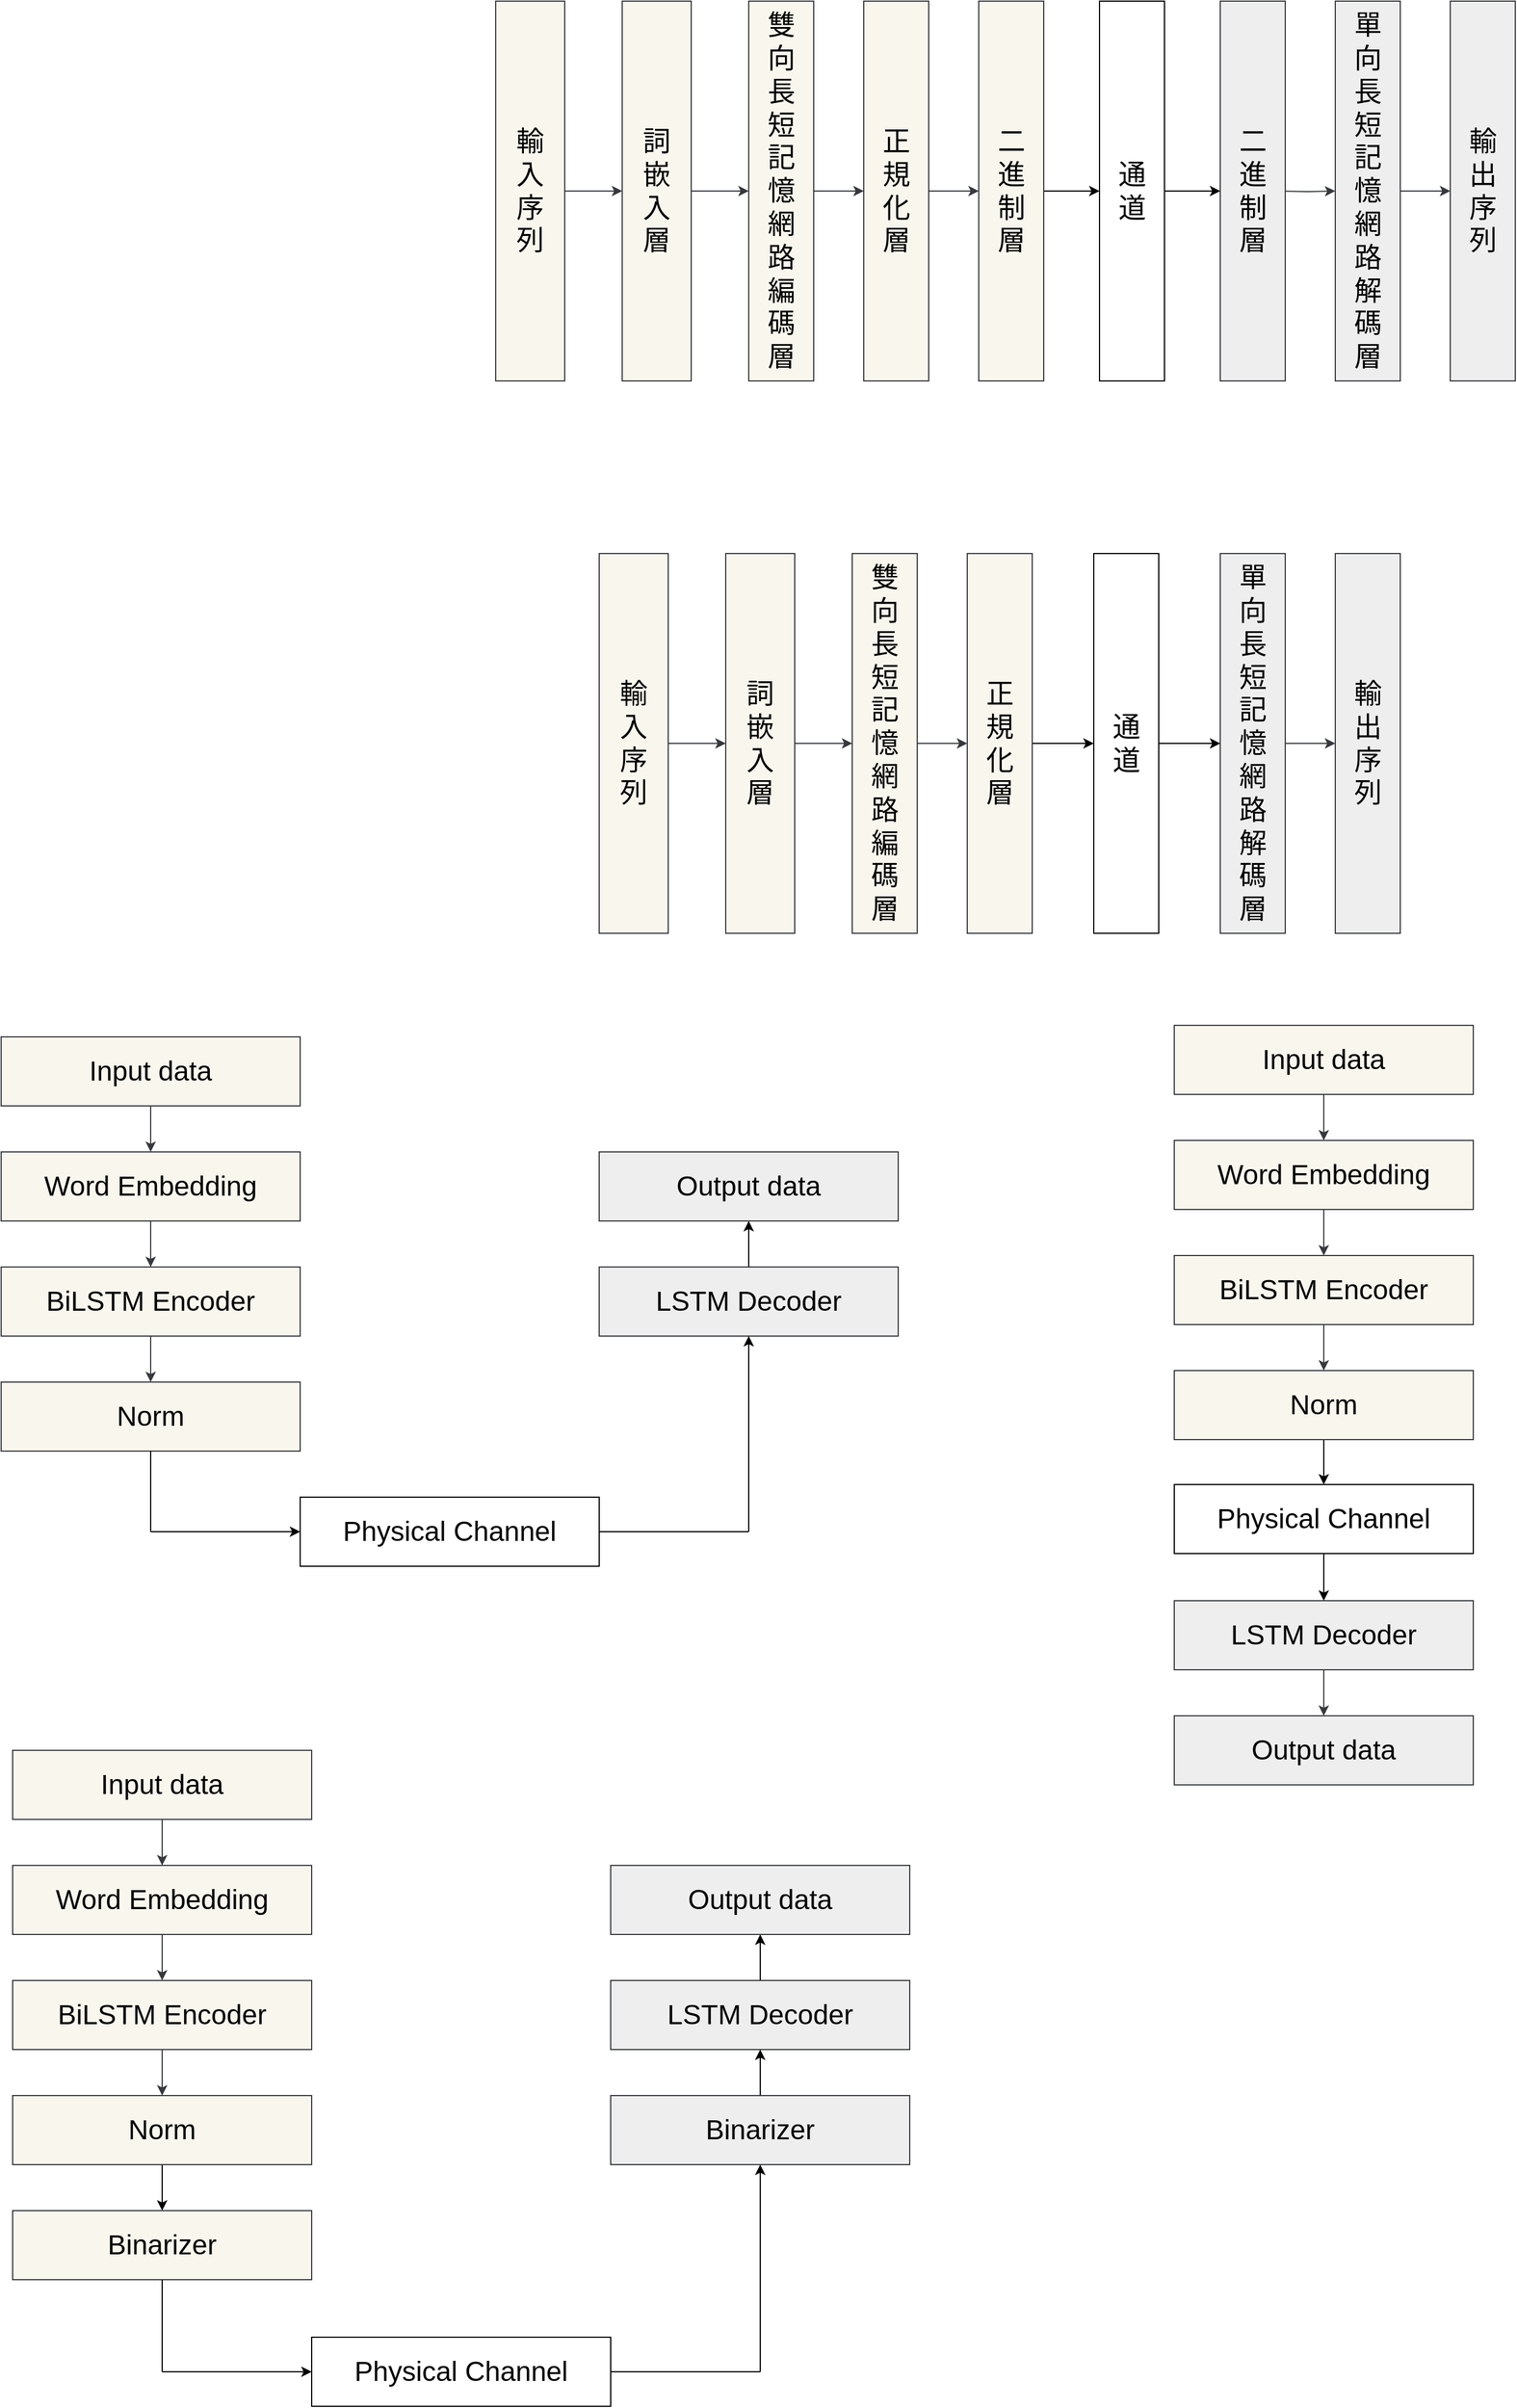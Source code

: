 <mxfile version="21.5.0" type="github">
  <diagram name="Page-1" id="c2homMQbQnls9qfjQp3g">
    <mxGraphModel dx="2099" dy="1990" grid="1" gridSize="10" guides="1" tooltips="1" connect="1" arrows="1" fold="1" page="1" pageScale="1" pageWidth="827" pageHeight="1169" math="0" shadow="0">
      <root>
        <mxCell id="0" />
        <mxCell id="1" parent="0" />
        <mxCell id="mgeIUsZjKfc3Y_ak5dJY-27" value="" style="edgeStyle=orthogonalEdgeStyle;rounded=0;orthogonalLoop=1;jettySize=auto;html=1;fillColor=#f9f7ed;strokeColor=#36393d;" edge="1" parent="1" source="mgeIUsZjKfc3Y_ak5dJY-18" target="mgeIUsZjKfc3Y_ak5dJY-19">
          <mxGeometry relative="1" as="geometry" />
        </mxCell>
        <mxCell id="mgeIUsZjKfc3Y_ak5dJY-18" value="&lt;font style=&quot;font-size: 24px;&quot;&gt;輸&lt;br&gt;入&lt;br&gt;序&lt;br&gt;列&lt;/font&gt;" style="rounded=0;whiteSpace=wrap;html=1;fillColor=#f9f7ed;strokeColor=#36393d;" vertex="1" parent="1">
          <mxGeometry x="200" y="360" width="60" height="330" as="geometry" />
        </mxCell>
        <mxCell id="mgeIUsZjKfc3Y_ak5dJY-28" value="" style="edgeStyle=orthogonalEdgeStyle;rounded=0;orthogonalLoop=1;jettySize=auto;html=1;fillColor=#f9f7ed;strokeColor=#36393d;" edge="1" parent="1" source="mgeIUsZjKfc3Y_ak5dJY-19" target="mgeIUsZjKfc3Y_ak5dJY-20">
          <mxGeometry relative="1" as="geometry" />
        </mxCell>
        <mxCell id="mgeIUsZjKfc3Y_ak5dJY-19" value="&lt;span style=&quot;font-size: 24px;&quot;&gt;詞&lt;br&gt;嵌&lt;br&gt;入&lt;br&gt;層&lt;/span&gt;" style="rounded=0;whiteSpace=wrap;html=1;fillColor=#f9f7ed;strokeColor=#36393d;" vertex="1" parent="1">
          <mxGeometry x="310" y="360" width="60" height="330" as="geometry" />
        </mxCell>
        <mxCell id="mgeIUsZjKfc3Y_ak5dJY-29" value="" style="edgeStyle=orthogonalEdgeStyle;rounded=0;orthogonalLoop=1;jettySize=auto;html=1;fillColor=#f9f7ed;strokeColor=#36393d;" edge="1" parent="1" source="mgeIUsZjKfc3Y_ak5dJY-20" target="mgeIUsZjKfc3Y_ak5dJY-23">
          <mxGeometry relative="1" as="geometry" />
        </mxCell>
        <mxCell id="mgeIUsZjKfc3Y_ak5dJY-20" value="&lt;font style=&quot;font-size: 24px;&quot;&gt;雙&lt;br&gt;向&lt;br&gt;&lt;span style=&quot;text-align: start;&quot;&gt;&lt;font style=&quot;font-size: 24px;&quot;&gt;長&lt;br&gt;短&lt;br&gt;記&lt;br&gt;憶&lt;br&gt;網&lt;br&gt;路&lt;br&gt;&lt;/font&gt;&lt;/span&gt;&lt;/font&gt;&lt;span style=&quot;font-size: 24px;&quot;&gt;編&lt;br&gt;碼&lt;br&gt;層&lt;br&gt;&lt;/span&gt;" style="rounded=0;whiteSpace=wrap;html=1;fillColor=#f9f7ed;strokeColor=#36393d;" vertex="1" parent="1">
          <mxGeometry x="420" y="360" width="56.5" height="330" as="geometry" />
        </mxCell>
        <mxCell id="mgeIUsZjKfc3Y_ak5dJY-30" value="" style="edgeStyle=orthogonalEdgeStyle;rounded=0;orthogonalLoop=1;jettySize=auto;html=1;" edge="1" parent="1" source="mgeIUsZjKfc3Y_ak5dJY-23" target="mgeIUsZjKfc3Y_ak5dJY-24">
          <mxGeometry relative="1" as="geometry" />
        </mxCell>
        <mxCell id="mgeIUsZjKfc3Y_ak5dJY-23" value="&lt;span style=&quot;font-size: 24px;&quot;&gt;正&lt;br&gt;規&lt;br&gt;化&lt;br&gt;層&lt;br&gt;&lt;/span&gt;" style="rounded=0;whiteSpace=wrap;html=1;fillColor=#f9f7ed;strokeColor=#36393d;" vertex="1" parent="1">
          <mxGeometry x="520" y="360" width="56.5" height="330" as="geometry" />
        </mxCell>
        <mxCell id="mgeIUsZjKfc3Y_ak5dJY-31" value="" style="edgeStyle=orthogonalEdgeStyle;rounded=0;orthogonalLoop=1;jettySize=auto;html=1;" edge="1" parent="1" source="mgeIUsZjKfc3Y_ak5dJY-24" target="mgeIUsZjKfc3Y_ak5dJY-25">
          <mxGeometry relative="1" as="geometry" />
        </mxCell>
        <mxCell id="mgeIUsZjKfc3Y_ak5dJY-24" value="&lt;span style=&quot;font-size: 24px;&quot;&gt;通&lt;br&gt;道&lt;br&gt;&lt;/span&gt;" style="rounded=0;whiteSpace=wrap;html=1;" vertex="1" parent="1">
          <mxGeometry x="630" y="360" width="56.5" height="330" as="geometry" />
        </mxCell>
        <mxCell id="mgeIUsZjKfc3Y_ak5dJY-32" value="" style="edgeStyle=orthogonalEdgeStyle;rounded=0;orthogonalLoop=1;jettySize=auto;html=1;fillColor=#eeeeee;strokeColor=#36393d;" edge="1" parent="1" source="mgeIUsZjKfc3Y_ak5dJY-25" target="mgeIUsZjKfc3Y_ak5dJY-26">
          <mxGeometry relative="1" as="geometry" />
        </mxCell>
        <mxCell id="mgeIUsZjKfc3Y_ak5dJY-25" value="&lt;font style=&quot;border-color: var(--border-color); font-size: 24px;&quot;&gt;單&lt;br style=&quot;border-color: var(--border-color);&quot;&gt;向&lt;br style=&quot;border-color: var(--border-color);&quot;&gt;&lt;font style=&quot;border-color: var(--border-color);&quot;&gt;長&lt;br style=&quot;border-color: var(--border-color);&quot;&gt;短&lt;br style=&quot;border-color: var(--border-color);&quot;&gt;記&lt;br style=&quot;border-color: var(--border-color);&quot;&gt;憶&lt;br style=&quot;border-color: var(--border-color);&quot;&gt;網&lt;br style=&quot;border-color: var(--border-color);&quot;&gt;路&lt;br style=&quot;border-color: var(--border-color);&quot;&gt;&lt;/font&gt;&lt;/font&gt;&lt;span style=&quot;border-color: var(--border-color); font-size: 24px;&quot;&gt;解&lt;br style=&quot;border-color: var(--border-color);&quot;&gt;碼&lt;br style=&quot;border-color: var(--border-color);&quot;&gt;層&lt;/span&gt;&lt;span style=&quot;font-size: 24px;&quot;&gt;&lt;br&gt;&lt;/span&gt;" style="rounded=0;whiteSpace=wrap;html=1;fillColor=#eeeeee;strokeColor=#36393d;" vertex="1" parent="1">
          <mxGeometry x="740" y="360" width="56.5" height="330" as="geometry" />
        </mxCell>
        <mxCell id="mgeIUsZjKfc3Y_ak5dJY-26" value="&lt;span style=&quot;font-size: 24px;&quot;&gt;輸&lt;br&gt;出&lt;br&gt;序&lt;br&gt;列&lt;br&gt;&lt;/span&gt;" style="rounded=0;whiteSpace=wrap;html=1;fillColor=#eeeeee;strokeColor=#36393d;" vertex="1" parent="1">
          <mxGeometry x="840" y="360" width="56.5" height="330" as="geometry" />
        </mxCell>
        <mxCell id="mgeIUsZjKfc3Y_ak5dJY-35" value="" style="edgeStyle=orthogonalEdgeStyle;rounded=0;orthogonalLoop=1;jettySize=auto;html=1;fillColor=#f9f7ed;strokeColor=#36393d;" edge="1" parent="1" source="mgeIUsZjKfc3Y_ak5dJY-33" target="mgeIUsZjKfc3Y_ak5dJY-34">
          <mxGeometry relative="1" as="geometry" />
        </mxCell>
        <mxCell id="mgeIUsZjKfc3Y_ak5dJY-33" value="&lt;font style=&quot;font-size: 24px;&quot;&gt;Input data&lt;/font&gt;" style="rounded=0;whiteSpace=wrap;html=1;fillColor=#f9f7ed;strokeColor=#36393d;" vertex="1" parent="1">
          <mxGeometry x="-320" y="780" width="260" height="60" as="geometry" />
        </mxCell>
        <mxCell id="mgeIUsZjKfc3Y_ak5dJY-37" value="" style="edgeStyle=orthogonalEdgeStyle;rounded=0;orthogonalLoop=1;jettySize=auto;html=1;fillColor=#f9f7ed;strokeColor=#36393d;" edge="1" parent="1" source="mgeIUsZjKfc3Y_ak5dJY-34" target="mgeIUsZjKfc3Y_ak5dJY-36">
          <mxGeometry relative="1" as="geometry" />
        </mxCell>
        <mxCell id="mgeIUsZjKfc3Y_ak5dJY-34" value="&lt;font style=&quot;font-size: 24px;&quot;&gt;Word Embedding&lt;/font&gt;" style="rounded=0;whiteSpace=wrap;html=1;fillColor=#f9f7ed;strokeColor=#36393d;" vertex="1" parent="1">
          <mxGeometry x="-320" y="880" width="260" height="60" as="geometry" />
        </mxCell>
        <mxCell id="mgeIUsZjKfc3Y_ak5dJY-39" value="" style="edgeStyle=orthogonalEdgeStyle;rounded=0;orthogonalLoop=1;jettySize=auto;html=1;fillColor=#f9f7ed;strokeColor=#36393d;" edge="1" parent="1" source="mgeIUsZjKfc3Y_ak5dJY-36" target="mgeIUsZjKfc3Y_ak5dJY-38">
          <mxGeometry relative="1" as="geometry" />
        </mxCell>
        <mxCell id="mgeIUsZjKfc3Y_ak5dJY-36" value="&lt;font style=&quot;font-size: 24px;&quot;&gt;BiLSTM Encoder&lt;/font&gt;" style="rounded=0;whiteSpace=wrap;html=1;fillColor=#f9f7ed;strokeColor=#36393d;" vertex="1" parent="1">
          <mxGeometry x="-320" y="980" width="260" height="60" as="geometry" />
        </mxCell>
        <mxCell id="mgeIUsZjKfc3Y_ak5dJY-38" value="&lt;font style=&quot;font-size: 24px;&quot;&gt;Norm&lt;/font&gt;" style="rounded=0;whiteSpace=wrap;html=1;fillColor=#f9f7ed;strokeColor=#36393d;" vertex="1" parent="1">
          <mxGeometry x="-320" y="1080" width="260" height="60" as="geometry" />
        </mxCell>
        <mxCell id="mgeIUsZjKfc3Y_ak5dJY-40" value="&lt;font style=&quot;font-size: 24px;&quot;&gt;Physical Channel&lt;/font&gt;" style="rounded=0;whiteSpace=wrap;html=1;" vertex="1" parent="1">
          <mxGeometry x="-60" y="1180" width="260" height="60" as="geometry" />
        </mxCell>
        <mxCell id="mgeIUsZjKfc3Y_ak5dJY-84" value="" style="edgeStyle=orthogonalEdgeStyle;rounded=0;orthogonalLoop=1;jettySize=auto;html=1;" edge="1" parent="1" source="mgeIUsZjKfc3Y_ak5dJY-43" target="mgeIUsZjKfc3Y_ak5dJY-45">
          <mxGeometry relative="1" as="geometry" />
        </mxCell>
        <mxCell id="mgeIUsZjKfc3Y_ak5dJY-43" value="&lt;font style=&quot;font-size: 24px;&quot;&gt;LSTM Decoder&lt;/font&gt;" style="rounded=0;whiteSpace=wrap;html=1;fillColor=#eeeeee;strokeColor=#36393d;" vertex="1" parent="1">
          <mxGeometry x="200" y="980" width="260" height="60" as="geometry" />
        </mxCell>
        <mxCell id="mgeIUsZjKfc3Y_ak5dJY-45" value="&lt;font style=&quot;font-size: 24px;&quot;&gt;Output data&lt;/font&gt;" style="rounded=0;whiteSpace=wrap;html=1;fillColor=#eeeeee;strokeColor=#36393d;" vertex="1" parent="1">
          <mxGeometry x="200" y="880" width="260" height="60" as="geometry" />
        </mxCell>
        <mxCell id="mgeIUsZjKfc3Y_ak5dJY-47" value="" style="edgeStyle=orthogonalEdgeStyle;rounded=0;orthogonalLoop=1;jettySize=auto;html=1;fillColor=#f9f7ed;strokeColor=#36393d;" edge="1" parent="1" source="mgeIUsZjKfc3Y_ak5dJY-48" target="mgeIUsZjKfc3Y_ak5dJY-50">
          <mxGeometry relative="1" as="geometry" />
        </mxCell>
        <mxCell id="mgeIUsZjKfc3Y_ak5dJY-48" value="&lt;font style=&quot;font-size: 24px;&quot;&gt;輸&lt;br&gt;入&lt;br&gt;序&lt;br&gt;列&lt;/font&gt;" style="rounded=0;whiteSpace=wrap;html=1;fillColor=#f9f7ed;strokeColor=#36393d;" vertex="1" parent="1">
          <mxGeometry x="110" y="-120" width="60" height="330" as="geometry" />
        </mxCell>
        <mxCell id="mgeIUsZjKfc3Y_ak5dJY-49" value="" style="edgeStyle=orthogonalEdgeStyle;rounded=0;orthogonalLoop=1;jettySize=auto;html=1;fillColor=#f9f7ed;strokeColor=#36393d;" edge="1" parent="1" source="mgeIUsZjKfc3Y_ak5dJY-50" target="mgeIUsZjKfc3Y_ak5dJY-52">
          <mxGeometry relative="1" as="geometry" />
        </mxCell>
        <mxCell id="mgeIUsZjKfc3Y_ak5dJY-50" value="&lt;span style=&quot;font-size: 24px;&quot;&gt;詞&lt;br&gt;嵌&lt;br&gt;入&lt;br&gt;層&lt;/span&gt;" style="rounded=0;whiteSpace=wrap;html=1;fillColor=#f9f7ed;strokeColor=#36393d;" vertex="1" parent="1">
          <mxGeometry x="220" y="-120" width="60" height="330" as="geometry" />
        </mxCell>
        <mxCell id="mgeIUsZjKfc3Y_ak5dJY-51" value="" style="edgeStyle=orthogonalEdgeStyle;rounded=0;orthogonalLoop=1;jettySize=auto;html=1;fillColor=#f9f7ed;strokeColor=#36393d;" edge="1" parent="1" source="mgeIUsZjKfc3Y_ak5dJY-52" target="mgeIUsZjKfc3Y_ak5dJY-54">
          <mxGeometry relative="1" as="geometry" />
        </mxCell>
        <mxCell id="mgeIUsZjKfc3Y_ak5dJY-52" value="&lt;font style=&quot;font-size: 24px;&quot;&gt;雙&lt;br&gt;向&lt;br&gt;&lt;span style=&quot;text-align: start;&quot;&gt;&lt;font style=&quot;font-size: 24px;&quot;&gt;長&lt;br&gt;短&lt;br&gt;記&lt;br&gt;憶&lt;br&gt;網&lt;br&gt;路&lt;br&gt;&lt;/font&gt;&lt;/span&gt;&lt;/font&gt;&lt;span style=&quot;font-size: 24px;&quot;&gt;編&lt;br&gt;碼&lt;br&gt;層&lt;br&gt;&lt;/span&gt;" style="rounded=0;whiteSpace=wrap;html=1;fillColor=#f9f7ed;strokeColor=#36393d;" vertex="1" parent="1">
          <mxGeometry x="330" y="-120" width="56.5" height="330" as="geometry" />
        </mxCell>
        <mxCell id="mgeIUsZjKfc3Y_ak5dJY-61" value="" style="edgeStyle=orthogonalEdgeStyle;rounded=0;orthogonalLoop=1;jettySize=auto;html=1;fillColor=#f9f7ed;strokeColor=#36393d;" edge="1" parent="1" source="mgeIUsZjKfc3Y_ak5dJY-54" target="mgeIUsZjKfc3Y_ak5dJY-60">
          <mxGeometry relative="1" as="geometry" />
        </mxCell>
        <mxCell id="mgeIUsZjKfc3Y_ak5dJY-54" value="&lt;span style=&quot;font-size: 24px;&quot;&gt;正&lt;br&gt;規&lt;br&gt;化&lt;br&gt;層&lt;br&gt;&lt;/span&gt;" style="rounded=0;whiteSpace=wrap;html=1;fillColor=#f9f7ed;strokeColor=#36393d;" vertex="1" parent="1">
          <mxGeometry x="430" y="-120" width="56.5" height="330" as="geometry" />
        </mxCell>
        <mxCell id="mgeIUsZjKfc3Y_ak5dJY-63" value="" style="edgeStyle=orthogonalEdgeStyle;rounded=0;orthogonalLoop=1;jettySize=auto;html=1;" edge="1" parent="1" source="mgeIUsZjKfc3Y_ak5dJY-56" target="mgeIUsZjKfc3Y_ak5dJY-62">
          <mxGeometry relative="1" as="geometry" />
        </mxCell>
        <mxCell id="mgeIUsZjKfc3Y_ak5dJY-56" value="&lt;span style=&quot;font-size: 24px;&quot;&gt;通&lt;br&gt;道&lt;br&gt;&lt;/span&gt;" style="rounded=0;whiteSpace=wrap;html=1;" vertex="1" parent="1">
          <mxGeometry x="635" y="-120" width="56.5" height="330" as="geometry" />
        </mxCell>
        <mxCell id="mgeIUsZjKfc3Y_ak5dJY-57" value="" style="edgeStyle=orthogonalEdgeStyle;rounded=0;orthogonalLoop=1;jettySize=auto;html=1;fillColor=#eeeeee;strokeColor=#36393d;" edge="1" parent="1" source="mgeIUsZjKfc3Y_ak5dJY-58" target="mgeIUsZjKfc3Y_ak5dJY-59">
          <mxGeometry relative="1" as="geometry" />
        </mxCell>
        <mxCell id="mgeIUsZjKfc3Y_ak5dJY-58" value="&lt;font style=&quot;border-color: var(--border-color); font-size: 24px;&quot;&gt;單&lt;br style=&quot;border-color: var(--border-color);&quot;&gt;向&lt;br style=&quot;border-color: var(--border-color);&quot;&gt;&lt;font style=&quot;border-color: var(--border-color);&quot;&gt;長&lt;br style=&quot;border-color: var(--border-color);&quot;&gt;短&lt;br style=&quot;border-color: var(--border-color);&quot;&gt;記&lt;br style=&quot;border-color: var(--border-color);&quot;&gt;憶&lt;br style=&quot;border-color: var(--border-color);&quot;&gt;網&lt;br style=&quot;border-color: var(--border-color);&quot;&gt;路&lt;br style=&quot;border-color: var(--border-color);&quot;&gt;&lt;/font&gt;&lt;/font&gt;&lt;span style=&quot;border-color: var(--border-color); font-size: 24px;&quot;&gt;解&lt;br style=&quot;border-color: var(--border-color);&quot;&gt;碼&lt;br style=&quot;border-color: var(--border-color);&quot;&gt;層&lt;/span&gt;&lt;span style=&quot;font-size: 24px;&quot;&gt;&lt;br&gt;&lt;/span&gt;" style="rounded=0;whiteSpace=wrap;html=1;fillColor=#eeeeee;strokeColor=#36393d;" vertex="1" parent="1">
          <mxGeometry x="840" y="-120" width="56.5" height="330" as="geometry" />
        </mxCell>
        <mxCell id="mgeIUsZjKfc3Y_ak5dJY-59" value="&lt;span style=&quot;font-size: 24px;&quot;&gt;輸&lt;br&gt;出&lt;br&gt;序&lt;br&gt;列&lt;br&gt;&lt;/span&gt;" style="rounded=0;whiteSpace=wrap;html=1;fillColor=#eeeeee;strokeColor=#36393d;" vertex="1" parent="1">
          <mxGeometry x="940" y="-120" width="56.5" height="330" as="geometry" />
        </mxCell>
        <mxCell id="mgeIUsZjKfc3Y_ak5dJY-64" value="" style="edgeStyle=orthogonalEdgeStyle;rounded=0;orthogonalLoop=1;jettySize=auto;html=1;" edge="1" parent="1" source="mgeIUsZjKfc3Y_ak5dJY-60" target="mgeIUsZjKfc3Y_ak5dJY-56">
          <mxGeometry relative="1" as="geometry" />
        </mxCell>
        <mxCell id="mgeIUsZjKfc3Y_ak5dJY-60" value="&lt;span style=&quot;font-size: 24px;&quot;&gt;二&lt;br&gt;進&lt;br&gt;制&lt;br&gt;層&lt;br&gt;&lt;/span&gt;" style="rounded=0;whiteSpace=wrap;html=1;fillColor=#f9f7ed;strokeColor=#36393d;" vertex="1" parent="1">
          <mxGeometry x="530" y="-120" width="56.5" height="330" as="geometry" />
        </mxCell>
        <mxCell id="mgeIUsZjKfc3Y_ak5dJY-65" value="" style="edgeStyle=orthogonalEdgeStyle;rounded=0;orthogonalLoop=1;jettySize=auto;html=1;fillColor=#eeeeee;strokeColor=#36393d;" edge="1" parent="1" target="mgeIUsZjKfc3Y_ak5dJY-58">
          <mxGeometry relative="1" as="geometry">
            <mxPoint x="790" y="45" as="sourcePoint" />
          </mxGeometry>
        </mxCell>
        <mxCell id="mgeIUsZjKfc3Y_ak5dJY-62" value="&lt;span style=&quot;font-size: 24px;&quot;&gt;二&lt;br&gt;進&lt;br&gt;制&lt;br&gt;層&lt;br&gt;&lt;/span&gt;" style="rounded=0;whiteSpace=wrap;html=1;fillColor=#eeeeee;strokeColor=#36393d;" vertex="1" parent="1">
          <mxGeometry x="740" y="-120" width="56.5" height="330" as="geometry" />
        </mxCell>
        <mxCell id="mgeIUsZjKfc3Y_ak5dJY-66" value="" style="edgeStyle=orthogonalEdgeStyle;rounded=0;orthogonalLoop=1;jettySize=auto;html=1;fillColor=#f9f7ed;strokeColor=#36393d;" edge="1" parent="1" source="mgeIUsZjKfc3Y_ak5dJY-67" target="mgeIUsZjKfc3Y_ak5dJY-69">
          <mxGeometry relative="1" as="geometry" />
        </mxCell>
        <mxCell id="mgeIUsZjKfc3Y_ak5dJY-67" value="&lt;font style=&quot;font-size: 24px;&quot;&gt;Input data&lt;/font&gt;" style="rounded=0;whiteSpace=wrap;html=1;fillColor=#f9f7ed;strokeColor=#36393d;" vertex="1" parent="1">
          <mxGeometry x="700" y="770" width="260" height="60" as="geometry" />
        </mxCell>
        <mxCell id="mgeIUsZjKfc3Y_ak5dJY-68" value="" style="edgeStyle=orthogonalEdgeStyle;rounded=0;orthogonalLoop=1;jettySize=auto;html=1;fillColor=#f9f7ed;strokeColor=#36393d;" edge="1" parent="1" source="mgeIUsZjKfc3Y_ak5dJY-69" target="mgeIUsZjKfc3Y_ak5dJY-71">
          <mxGeometry relative="1" as="geometry" />
        </mxCell>
        <mxCell id="mgeIUsZjKfc3Y_ak5dJY-69" value="&lt;font style=&quot;font-size: 24px;&quot;&gt;Word Embedding&lt;/font&gt;" style="rounded=0;whiteSpace=wrap;html=1;fillColor=#f9f7ed;strokeColor=#36393d;" vertex="1" parent="1">
          <mxGeometry x="700" y="870" width="260" height="60" as="geometry" />
        </mxCell>
        <mxCell id="mgeIUsZjKfc3Y_ak5dJY-70" value="" style="edgeStyle=orthogonalEdgeStyle;rounded=0;orthogonalLoop=1;jettySize=auto;html=1;fillColor=#f9f7ed;strokeColor=#36393d;" edge="1" parent="1" source="mgeIUsZjKfc3Y_ak5dJY-71" target="mgeIUsZjKfc3Y_ak5dJY-73">
          <mxGeometry relative="1" as="geometry" />
        </mxCell>
        <mxCell id="mgeIUsZjKfc3Y_ak5dJY-71" value="&lt;font style=&quot;font-size: 24px;&quot;&gt;BiLSTM Encoder&lt;/font&gt;" style="rounded=0;whiteSpace=wrap;html=1;fillColor=#f9f7ed;strokeColor=#36393d;" vertex="1" parent="1">
          <mxGeometry x="700" y="970" width="260" height="60" as="geometry" />
        </mxCell>
        <mxCell id="mgeIUsZjKfc3Y_ak5dJY-72" value="" style="edgeStyle=orthogonalEdgeStyle;rounded=0;orthogonalLoop=1;jettySize=auto;html=1;" edge="1" parent="1" source="mgeIUsZjKfc3Y_ak5dJY-73" target="mgeIUsZjKfc3Y_ak5dJY-75">
          <mxGeometry relative="1" as="geometry" />
        </mxCell>
        <mxCell id="mgeIUsZjKfc3Y_ak5dJY-73" value="&lt;font style=&quot;font-size: 24px;&quot;&gt;Norm&lt;/font&gt;" style="rounded=0;whiteSpace=wrap;html=1;fillColor=#f9f7ed;strokeColor=#36393d;" vertex="1" parent="1">
          <mxGeometry x="700" y="1070" width="260" height="60" as="geometry" />
        </mxCell>
        <mxCell id="mgeIUsZjKfc3Y_ak5dJY-74" value="" style="edgeStyle=orthogonalEdgeStyle;rounded=0;orthogonalLoop=1;jettySize=auto;html=1;" edge="1" parent="1" source="mgeIUsZjKfc3Y_ak5dJY-75" target="mgeIUsZjKfc3Y_ak5dJY-77">
          <mxGeometry relative="1" as="geometry" />
        </mxCell>
        <mxCell id="mgeIUsZjKfc3Y_ak5dJY-75" value="&lt;font style=&quot;font-size: 24px;&quot;&gt;Physical Channel&lt;/font&gt;" style="rounded=0;whiteSpace=wrap;html=1;" vertex="1" parent="1">
          <mxGeometry x="700" y="1169" width="260" height="60" as="geometry" />
        </mxCell>
        <mxCell id="mgeIUsZjKfc3Y_ak5dJY-76" value="" style="edgeStyle=orthogonalEdgeStyle;rounded=0;orthogonalLoop=1;jettySize=auto;html=1;fillColor=#eeeeee;strokeColor=#36393d;" edge="1" parent="1" source="mgeIUsZjKfc3Y_ak5dJY-77" target="mgeIUsZjKfc3Y_ak5dJY-78">
          <mxGeometry relative="1" as="geometry" />
        </mxCell>
        <mxCell id="mgeIUsZjKfc3Y_ak5dJY-77" value="&lt;font style=&quot;font-size: 24px;&quot;&gt;LSTM Decoder&lt;/font&gt;" style="rounded=0;whiteSpace=wrap;html=1;fillColor=#eeeeee;strokeColor=#36393d;" vertex="1" parent="1">
          <mxGeometry x="700" y="1270" width="260" height="60" as="geometry" />
        </mxCell>
        <mxCell id="mgeIUsZjKfc3Y_ak5dJY-78" value="&lt;font style=&quot;font-size: 24px;&quot;&gt;Output data&lt;/font&gt;" style="rounded=0;whiteSpace=wrap;html=1;fillColor=#eeeeee;strokeColor=#36393d;" vertex="1" parent="1">
          <mxGeometry x="700" y="1370" width="260" height="60" as="geometry" />
        </mxCell>
        <mxCell id="mgeIUsZjKfc3Y_ak5dJY-80" value="" style="endArrow=none;html=1;rounded=0;entryX=0.5;entryY=1;entryDx=0;entryDy=0;" edge="1" parent="1" target="mgeIUsZjKfc3Y_ak5dJY-38">
          <mxGeometry width="50" height="50" relative="1" as="geometry">
            <mxPoint x="-190" y="1210" as="sourcePoint" />
            <mxPoint x="-140" y="1130" as="targetPoint" />
          </mxGeometry>
        </mxCell>
        <mxCell id="mgeIUsZjKfc3Y_ak5dJY-81" value="" style="endArrow=classic;html=1;rounded=0;entryX=0;entryY=0.5;entryDx=0;entryDy=0;" edge="1" parent="1" target="mgeIUsZjKfc3Y_ak5dJY-40">
          <mxGeometry width="50" height="50" relative="1" as="geometry">
            <mxPoint x="-190" y="1210" as="sourcePoint" />
            <mxPoint x="-10" y="1290" as="targetPoint" />
          </mxGeometry>
        </mxCell>
        <mxCell id="mgeIUsZjKfc3Y_ak5dJY-82" value="" style="endArrow=none;html=1;rounded=0;exitX=1;exitY=0.5;exitDx=0;exitDy=0;" edge="1" parent="1" source="mgeIUsZjKfc3Y_ak5dJY-40">
          <mxGeometry width="50" height="50" relative="1" as="geometry">
            <mxPoint x="230" y="1250" as="sourcePoint" />
            <mxPoint x="330" y="1210" as="targetPoint" />
          </mxGeometry>
        </mxCell>
        <mxCell id="mgeIUsZjKfc3Y_ak5dJY-83" value="" style="endArrow=classic;html=1;rounded=0;entryX=0.5;entryY=1;entryDx=0;entryDy=0;" edge="1" parent="1" target="mgeIUsZjKfc3Y_ak5dJY-43">
          <mxGeometry width="50" height="50" relative="1" as="geometry">
            <mxPoint x="330" y="1210" as="sourcePoint" />
            <mxPoint x="400" y="1160" as="targetPoint" />
          </mxGeometry>
        </mxCell>
        <mxCell id="mgeIUsZjKfc3Y_ak5dJY-85" value="" style="edgeStyle=orthogonalEdgeStyle;rounded=0;orthogonalLoop=1;jettySize=auto;html=1;fillColor=#f9f7ed;strokeColor=#36393d;" edge="1" parent="1" source="mgeIUsZjKfc3Y_ak5dJY-86" target="mgeIUsZjKfc3Y_ak5dJY-88">
          <mxGeometry relative="1" as="geometry" />
        </mxCell>
        <mxCell id="mgeIUsZjKfc3Y_ak5dJY-86" value="&lt;font style=&quot;font-size: 24px;&quot;&gt;Input data&lt;/font&gt;" style="rounded=0;whiteSpace=wrap;html=1;fillColor=#f9f7ed;strokeColor=#36393d;" vertex="1" parent="1">
          <mxGeometry x="-310" y="1400" width="260" height="60" as="geometry" />
        </mxCell>
        <mxCell id="mgeIUsZjKfc3Y_ak5dJY-87" value="" style="edgeStyle=orthogonalEdgeStyle;rounded=0;orthogonalLoop=1;jettySize=auto;html=1;fillColor=#f9f7ed;strokeColor=#36393d;" edge="1" parent="1" source="mgeIUsZjKfc3Y_ak5dJY-88" target="mgeIUsZjKfc3Y_ak5dJY-90">
          <mxGeometry relative="1" as="geometry" />
        </mxCell>
        <mxCell id="mgeIUsZjKfc3Y_ak5dJY-88" value="&lt;font style=&quot;font-size: 24px;&quot;&gt;Word Embedding&lt;/font&gt;" style="rounded=0;whiteSpace=wrap;html=1;fillColor=#f9f7ed;strokeColor=#36393d;" vertex="1" parent="1">
          <mxGeometry x="-310" y="1500" width="260" height="60" as="geometry" />
        </mxCell>
        <mxCell id="mgeIUsZjKfc3Y_ak5dJY-89" value="" style="edgeStyle=orthogonalEdgeStyle;rounded=0;orthogonalLoop=1;jettySize=auto;html=1;fillColor=#f9f7ed;strokeColor=#36393d;" edge="1" parent="1" source="mgeIUsZjKfc3Y_ak5dJY-90" target="mgeIUsZjKfc3Y_ak5dJY-91">
          <mxGeometry relative="1" as="geometry" />
        </mxCell>
        <mxCell id="mgeIUsZjKfc3Y_ak5dJY-90" value="&lt;font style=&quot;font-size: 24px;&quot;&gt;BiLSTM Encoder&lt;/font&gt;" style="rounded=0;whiteSpace=wrap;html=1;fillColor=#f9f7ed;strokeColor=#36393d;" vertex="1" parent="1">
          <mxGeometry x="-310" y="1600" width="260" height="60" as="geometry" />
        </mxCell>
        <mxCell id="mgeIUsZjKfc3Y_ak5dJY-101" value="" style="edgeStyle=orthogonalEdgeStyle;rounded=0;orthogonalLoop=1;jettySize=auto;html=1;" edge="1" parent="1" source="mgeIUsZjKfc3Y_ak5dJY-91" target="mgeIUsZjKfc3Y_ak5dJY-100">
          <mxGeometry relative="1" as="geometry" />
        </mxCell>
        <mxCell id="mgeIUsZjKfc3Y_ak5dJY-91" value="&lt;font style=&quot;font-size: 24px;&quot;&gt;Norm&lt;/font&gt;" style="rounded=0;whiteSpace=wrap;html=1;fillColor=#f9f7ed;strokeColor=#36393d;" vertex="1" parent="1">
          <mxGeometry x="-310" y="1700" width="260" height="60" as="geometry" />
        </mxCell>
        <mxCell id="mgeIUsZjKfc3Y_ak5dJY-92" value="&lt;font style=&quot;font-size: 24px;&quot;&gt;Physical Channel&lt;/font&gt;" style="rounded=0;whiteSpace=wrap;html=1;" vertex="1" parent="1">
          <mxGeometry x="-50" y="1910" width="260" height="60" as="geometry" />
        </mxCell>
        <mxCell id="mgeIUsZjKfc3Y_ak5dJY-93" value="" style="edgeStyle=orthogonalEdgeStyle;rounded=0;orthogonalLoop=1;jettySize=auto;html=1;" edge="1" parent="1" source="mgeIUsZjKfc3Y_ak5dJY-94" target="mgeIUsZjKfc3Y_ak5dJY-95">
          <mxGeometry relative="1" as="geometry" />
        </mxCell>
        <mxCell id="mgeIUsZjKfc3Y_ak5dJY-94" value="&lt;font style=&quot;font-size: 24px;&quot;&gt;LSTM Decoder&lt;/font&gt;" style="rounded=0;whiteSpace=wrap;html=1;fillColor=#eeeeee;strokeColor=#36393d;" vertex="1" parent="1">
          <mxGeometry x="210" y="1600" width="260" height="60" as="geometry" />
        </mxCell>
        <mxCell id="mgeIUsZjKfc3Y_ak5dJY-95" value="&lt;font style=&quot;font-size: 24px;&quot;&gt;Output data&lt;/font&gt;" style="rounded=0;whiteSpace=wrap;html=1;fillColor=#eeeeee;strokeColor=#36393d;" vertex="1" parent="1">
          <mxGeometry x="210" y="1500" width="260" height="60" as="geometry" />
        </mxCell>
        <mxCell id="mgeIUsZjKfc3Y_ak5dJY-97" value="" style="endArrow=classic;html=1;rounded=0;entryX=0;entryY=0.5;entryDx=0;entryDy=0;" edge="1" parent="1" target="mgeIUsZjKfc3Y_ak5dJY-92">
          <mxGeometry width="50" height="50" relative="1" as="geometry">
            <mxPoint x="-180" y="1940" as="sourcePoint" />
            <mxPoint y="2020" as="targetPoint" />
          </mxGeometry>
        </mxCell>
        <mxCell id="mgeIUsZjKfc3Y_ak5dJY-98" value="" style="endArrow=none;html=1;rounded=0;exitX=1;exitY=0.5;exitDx=0;exitDy=0;" edge="1" parent="1" source="mgeIUsZjKfc3Y_ak5dJY-92">
          <mxGeometry width="50" height="50" relative="1" as="geometry">
            <mxPoint x="240" y="1980" as="sourcePoint" />
            <mxPoint x="340" y="1940" as="targetPoint" />
          </mxGeometry>
        </mxCell>
        <mxCell id="mgeIUsZjKfc3Y_ak5dJY-100" value="&lt;font style=&quot;font-size: 24px;&quot;&gt;Binarizer&lt;/font&gt;" style="rounded=0;whiteSpace=wrap;html=1;fillColor=#f9f7ed;strokeColor=#36393d;" vertex="1" parent="1">
          <mxGeometry x="-310" y="1800" width="260" height="60" as="geometry" />
        </mxCell>
        <mxCell id="mgeIUsZjKfc3Y_ak5dJY-102" value="" style="endArrow=none;html=1;rounded=0;entryX=0.5;entryY=1;entryDx=0;entryDy=0;" edge="1" parent="1" target="mgeIUsZjKfc3Y_ak5dJY-100">
          <mxGeometry width="50" height="50" relative="1" as="geometry">
            <mxPoint x="-180" y="1940" as="sourcePoint" />
            <mxPoint x="-430" y="1870" as="targetPoint" />
          </mxGeometry>
        </mxCell>
        <mxCell id="mgeIUsZjKfc3Y_ak5dJY-105" value="" style="edgeStyle=orthogonalEdgeStyle;rounded=0;orthogonalLoop=1;jettySize=auto;html=1;" edge="1" parent="1" source="mgeIUsZjKfc3Y_ak5dJY-103" target="mgeIUsZjKfc3Y_ak5dJY-94">
          <mxGeometry relative="1" as="geometry" />
        </mxCell>
        <mxCell id="mgeIUsZjKfc3Y_ak5dJY-103" value="&lt;font style=&quot;font-size: 24px;&quot;&gt;Binarizer&lt;/font&gt;" style="rounded=0;whiteSpace=wrap;html=1;fillColor=#eeeeee;strokeColor=#36393d;" vertex="1" parent="1">
          <mxGeometry x="210" y="1700" width="260" height="60" as="geometry" />
        </mxCell>
        <mxCell id="mgeIUsZjKfc3Y_ak5dJY-107" value="" style="endArrow=classic;html=1;rounded=0;entryX=0.5;entryY=1;entryDx=0;entryDy=0;" edge="1" parent="1" target="mgeIUsZjKfc3Y_ak5dJY-103">
          <mxGeometry width="50" height="50" relative="1" as="geometry">
            <mxPoint x="340" y="1940" as="sourcePoint" />
            <mxPoint x="470" y="1880" as="targetPoint" />
          </mxGeometry>
        </mxCell>
      </root>
    </mxGraphModel>
  </diagram>
</mxfile>
